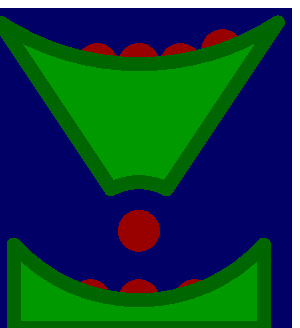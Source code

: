 %D Downloading

beginfig (1) ;

  path p, q ;

  p := (0,110)..(50,110) shifted (0,-15)..(100,110)--
       (50,50) shifted (10,0) ..(50,50) shifted (0,2.5)..
       (50,50) shifted(-10,0)--cycle ;
  q := (5,0)--(95,0)--(95,30)..(50,0) shifted (0,10)..(5,30)--cycle ;

  pickup pencircle scaled 15 ;
  drawdot (80,100) withcolor .6red ;
  drawdot (65,95) withcolor .6red ;
  drawdot (50,95) withcolor .6red ;
  drawdot (35,95) withcolor .6red ;

  drawdot (50,60) withcolor .6red ;
  drawdot (50,35) withcolor .6red ;
  drawdot (50,10) withcolor .6red ;
  drawdot (70,10) withcolor .6red ;
  drawdot (32.5,10) withcolor .6red ;

  pickup pencircle scaled 5 ;
  fill p withcolor .6green ; draw p withcolor .4green ;
  fill q withcolor .6green ; draw q withcolor .4green ;

  bboxmargin := 2.5 ; p := bbox currentpicture ;
  picture s ; s := currentpicture ; currentpicture := nullpicture ;

  pickup pencircle scaled 2.5 ;
  fill p withcolor .4blue ;
  addto currentpicture also s ;

endfig ;

%D WWW Links

beginfig (2) ;

  boolean angles [], lengths[], colors [][][] ;
  numeric a, l, r, g, b, n ;
  path p ;
  color c ;

  draw fullsquare scaled 150 withpen pencircle scaled 1 withcolor .5white ;

  n := 0 ;
  forever :
    a := 6  * round(uniformdeviate 60) ;
    l := 40 + round(uniformdeviate 60) ;
    r := 2  + round(uniformdeviate 6) ;
    g := 2  + round(uniformdeviate 6) ;
    b := 2  + round(uniformdeviate 6) ;
    if (a>0) and not known angles [a] and not known lengths[l] and not known colors [r][g][b] :
       n := n + 1 ;
       angles [a] := true ;
       lengths[l] := true ;
       colors [r][g][b] := true ;
       p := (origin--origin shifted (0,.5l)) rotatedaround(origin,a) ;
       draw               p withpen pencircle scaled 2 withcolor (r/10,g/10,b/10) ;
       drawdot point 1 of p withpen pencircle scaled 4 withcolor (r/10,g/10,b/10)  ;
       p := (origin shifted (0,.5l+8)--origin shifted(0,100))  rotatedaround(origin,a) ;
       draw               p withpen pencircle scaled 2 withcolor (r/10,g/10,b/10) ;
       drawdot point 0 of p withpen pencircle scaled 4 withcolor (r/10,g/10,b/10)  ;
    fi ;
    exitif n >= 60 ;
  endfor ;

  drawdot
    origin
    withpen pencircle scaled 10
    withcolor white ;

  fill
    ((fullcircle scaled 130) peepholed (fullsquare scaled 150))
    withcolor (1,1,1)-(1,.62,.06);

  clip currentpicture to fullsquare scaled 130 ;

endfig ;

%D Mirrors

beginfig(3)

  path a, b, p, q  ;
  pair s, t, u, v ;
  color c ;
  numeric h, w, r ;

  pickup pencircle scaled 10 ;

  h := 120 ;
  w :=  80 ;
  r :=  30 ;

  a := (0,0)..(0,.5h) shifted (-r,0)..(0,h) ;
  b := (w,0)..(w,.5h) shifted ( r,0)..(w,h) ;

  draw a withcolor .4white;
  draw b withcolor .4white;

  def moved (expr i) =
    ((i) - 10 + uniformdeviate 20)
  enddef ;

  for i=5 step 10 until h-5 :
    s := (point (length(a)*(i/h))   of a) ;
    t := (point (length(b)*(1-i/h)) of b) ;
    u := (s--t) intersectionpoint ((.25w,0)--(.25w,h)) ;
    v := (s--t) intersectionpoint ((.75w,0)--(.75w,h)) ;
    p := s..(xpart u,moved(ypart u))..(xpart v,moved(ypart v))..t ;
    c := (0,.4+uniformdeviate.55,0) ;
    l := length(p) ;
    l := .25l+uniformdeviate.5l ;
    q := p cutafter point l of p ;
    pickup pencircle scaled 2.5 ;
    draw p withcolor c ;
    pickup pencircle scaled 5 ;
    drawdot point 0 of p withcolor c ;
    drawdot point infinity of p withcolor c ;
  endfor ;

  picture s ; s := currentpicture ; currentpicture := nullpicture ;

  bboxmargin := 2.5 ; fill bbox s withcolor .85white ;

  addto currentpicture also s ;

endfig;

%D Team

def dpuppet (expr v, w) =
  v - .5w + uniformdeviate w
enddef ;

def somepuppet (expr s, r) =
  picture p ; p := currentpicture ; currentpicture := nullpicture ;
  draw ((-10,0)--(10,0)) ;
  for i:=-10 step 5 until 10 :
    draw ((i,0)--(dpuppet(i,2),-10)) ;
  endfor ;
  currentpicture := currentpicture rotated r shifted s ;
  addto currentpicture also p ;
enddef ;

def puppet (expr loc, sca, col) =
  picture s ; s := currentpicture ; currentpicture := nullpicture ;

  pair a ; a := (dpuppet( 20,5),dpuppet( 0, 5)) ;
  pair b ; b := (dpuppet(-20,5),dpuppet( 0, 5)) ;
  pair c ; c := (dpuppet( 30,5),dpuppet(60,10)) ;
  pair d ; d := (dpuppet(-30,5),dpuppet(60,10)) ;
  pair e ; e := (dpuppet(  0,5),dpuppet(30,10)) ;
  pair f ; f := (dpuppet(  0,5),dpuppet(50,10)) ;
  pair g ; g := (dpuppet(  0,5),dpuppet(65,10)) ;

  pair f ; f := (.6+uniformdeviate.1)[e,g] ;

  drawoptions (withcolor col) ;

  somepuppet(a,dpuppet(  20,5)) ;
  somepuppet(b,dpuppet( -20,5)) ;
  somepuppet(c,dpuppet( 120,5)) ;
  somepuppet(d,dpuppet(-120,5)) ;

  draw a -- e ;
  draw b -- e ;
  draw c -- f ;
  draw d -- f ;
  draw e -- g ;
  draw fullcircle scaled 25 shifted (g shifted (0,12.5));

  drawoptions () ;

  currentpicture := currentpicture scaled sca shifted loc ;
  addto currentpicture also s ;
enddef ;

beginfig (4) ;

  pickup pencircle scaled 0 ;

  color col ; col := (.4,.8,.6) ;

  puppet((-20, 0) ,.20, 0.700col) ;
  puppet(( 10,10) ,.30, 0.750col) ;
  puppet(( 30,20) ,.40, 0.800col) ;
  puppet((-20,30) ,.35, 0.850col) ;
  puppet(( 20,60) ,.20, 0.900col) ;
  puppet(( -5,65) ,.25, 0.950col) ;

  picture s ; s := currentpicture ; currentpicture := nullpicture ;

  bboxmargin := 15 ; fill bbox s withcolor .8(1,1,0) ;

  addto currentpicture also s withpen pencircle scaled .8 ;

  path b ; bboxmargin := -10 ; b := bbox currentpicture ;
  numeric len ; len := length(b) ;
  numeric stp ; stp := 20 ;
  drawoptions(withpen pencircle scaled .8 withcolor .7red) ;
  for i=len/8stp step len/4stp until len+len/8stp   :
    pair ii ; ii := point (dpuppet(i,len/20stp)) of b ;
    pair dd ; dd := (direction i of b) rotated (dpuppet(-90,10)) ;
    draw ii shifted -.1dd withpen pencircle scaled 1.2 ;
    draw ii--(ii shifted .25dd) ;
  endfor ;

endfig ;
